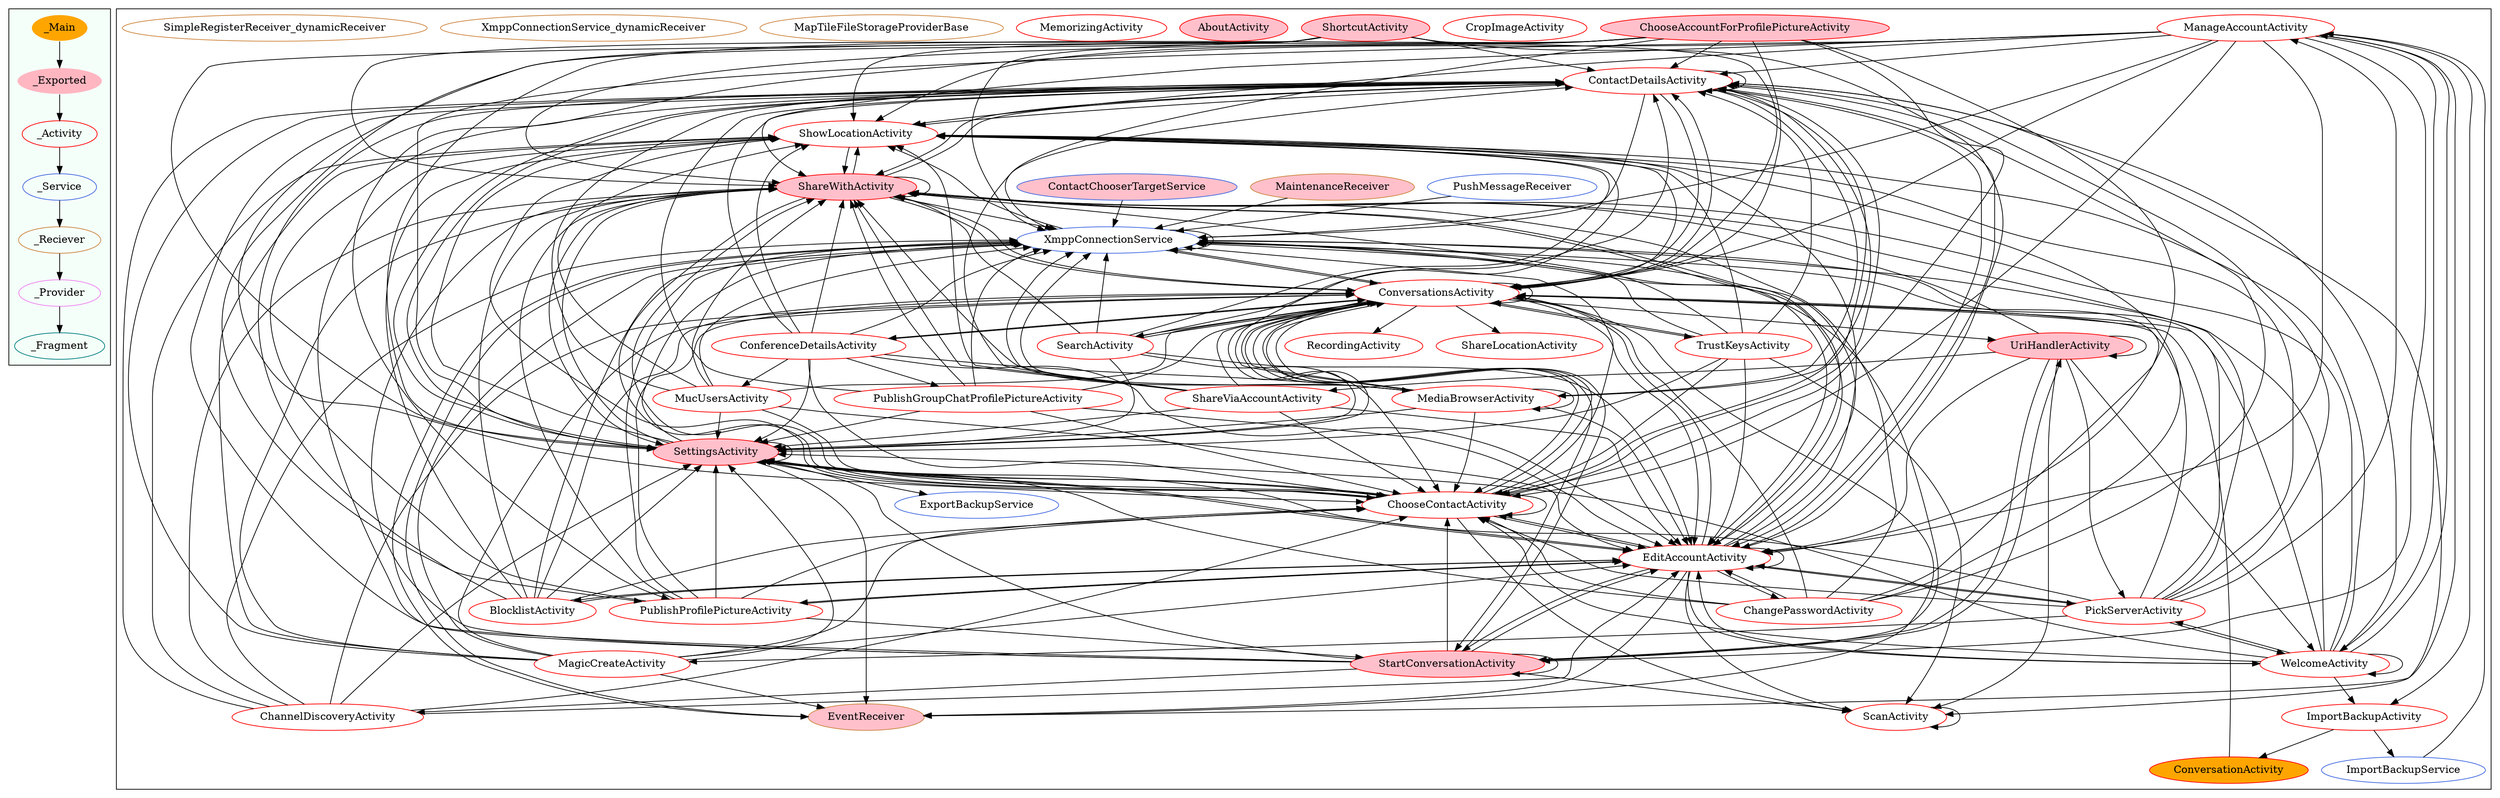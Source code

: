 digraph G {
subgraph cluster_legend{ 
bgcolor=mintcream;
_Activity[color = red];
_Service[color = royalblue];
_Provider[color = violet];
_Reciever[color = peru];
_Fragment[color = teal];
_Main[style=filled, fillcolor=orange, color = mintcream];
_Exported[style=filled, fillcolor=lightpink, color = mintcream];
_Main -> _Exported -> _Activity -> _Service -> _Reciever -> _Provider -> _Fragment; 
}
subgraph cluster_component{ 
ManageAccountActivity[color = red];
ChangePasswordActivity[color = red];
ShareViaAccountActivity[color = red];
ContactDetailsActivity[color = red];
ShortcutActivity[style=filled, fillcolor=pink, color = red];
ShowLocationActivity[color = red];
ChooseContactActivity[color = red];
RecordingActivity[color = red];
ShareWithActivity[style=filled, fillcolor=pink, color = red];
CropImageActivity[color = red];
ConferenceDetailsActivity[color = red];
PickServerActivity[color = red];
ScanActivity[color = red];
ConversationsActivity[color = red];
StartConversationActivity[style=filled, fillcolor=pink, color = red];
ShareLocationActivity[color = red];
ChooseAccountForProfilePictureActivity[style=filled, fillcolor=pink, color = red];
EditAccountActivity[color = red];
ChannelDiscoveryActivity[color = red];
MagicCreateActivity[color = red];
ImportBackupActivity[color = red];
SettingsActivity[style=filled, fillcolor=pink, color = red];
AboutActivity[style=filled, fillcolor=pink, color = red];
MediaBrowserActivity[color = red];
WelcomeActivity[color = red];
MucUsersActivity[color = red];
SearchActivity[color = red];
BlocklistActivity[color = red];
TrustKeysActivity[color = red];
ConversationActivity[style=filled, fillcolor=orange, color = red];
UriHandlerActivity[style=filled, fillcolor=pink, color = red];
PublishProfilePictureActivity[color = red];
PublishGroupChatProfilePictureActivity[color = red];
MemorizingActivity[color = red];
XmppConnectionService[color = royalblue];
ContactChooserTargetService[style=filled, fillcolor=pink, color = royalblue];
PushMessageReceiver[color = royalblue];
ImportBackupService[color = royalblue];
ExportBackupService[color = royalblue];
MapTileFileStorageProviderBase[color = peru];
XmppConnectionService_dynamicReceiver[color = peru];
MaintenanceReceiver[style=filled, fillcolor=pink, color = peru];
SimpleRegisterReceiver_dynamicReceiver[color = peru];
EventReceiver[style=filled, fillcolor=pink, color = peru];
ManageAccountActivity->ShowLocationActivity;
ManageAccountActivity->ConversationsActivity;
ManageAccountActivity->XmppConnectionService;
ManageAccountActivity->EditAccountActivity;
ManageAccountActivity->EventReceiver;
ManageAccountActivity->ContactDetailsActivity;
ManageAccountActivity->ImportBackupActivity;
ManageAccountActivity->SettingsActivity;
ManageAccountActivity->PublishProfilePictureActivity;
ManageAccountActivity->WelcomeActivity;
ManageAccountActivity->ShareWithActivity;
ManageAccountActivity->StartConversationActivity;
ManageAccountActivity->ChooseContactActivity;
ChangePasswordActivity->EditAccountActivity;
ChangePasswordActivity->XmppConnectionService;
ChangePasswordActivity->ConversationsActivity;
ChangePasswordActivity->ShowLocationActivity;
ChangePasswordActivity->ShareWithActivity;
ChangePasswordActivity->SettingsActivity;
ChangePasswordActivity->ChooseContactActivity;
ChangePasswordActivity->ContactDetailsActivity;
ContactDetailsActivity->ShowLocationActivity;
ContactDetailsActivity->XmppConnectionService;
ContactDetailsActivity->ConversationsActivity;
ContactDetailsActivity->EditAccountActivity;
ContactDetailsActivity->ShareWithActivity;
ContactDetailsActivity->ScanActivity;
ContactDetailsActivity->SettingsActivity;
ContactDetailsActivity->ContactDetailsActivity;
ContactDetailsActivity->MediaBrowserActivity;
ContactDetailsActivity->ChooseContactActivity;
ShortcutActivity->XmppConnectionService;
ShortcutActivity->ConversationsActivity;
ShortcutActivity->ShowLocationActivity;
ShortcutActivity->EditAccountActivity;
ShortcutActivity->ContactDetailsActivity;
ShortcutActivity->ShareWithActivity;
ShortcutActivity->ChooseContactActivity;
ShortcutActivity->SettingsActivity;
ShareViaAccountActivity->XmppConnectionService;
ShareViaAccountActivity->ConversationsActivity;
ShareViaAccountActivity->ShowLocationActivity;
ShareViaAccountActivity->EditAccountActivity;
ShareViaAccountActivity->ShareWithActivity;
ShareViaAccountActivity->ContactDetailsActivity;
ShareViaAccountActivity->ChooseContactActivity;
ShareViaAccountActivity->SettingsActivity;
ShowLocationActivity->ShareWithActivity;
ChooseContactActivity->XmppConnectionService;
ChooseContactActivity->ConversationsActivity;
ChooseContactActivity->EditAccountActivity;
ChooseContactActivity->ShowLocationActivity;
ChooseContactActivity->ChooseContactActivity;
ChooseContactActivity->ContactDetailsActivity;
ChooseContactActivity->ScanActivity;
ChooseContactActivity->SettingsActivity;
ChooseContactActivity->ShareWithActivity;
ShareWithActivity->XmppConnectionService;
ShareWithActivity->ConversationsActivity;
ShareWithActivity->ShowLocationActivity;
ShareWithActivity->EditAccountActivity;
ShareWithActivity->ContactDetailsActivity;
ShareWithActivity->ChooseContactActivity;
ShareWithActivity->SettingsActivity;
ShareWithActivity->ShareWithActivity;
ConferenceDetailsActivity->XmppConnectionService;
ConferenceDetailsActivity->ShowLocationActivity;
ConferenceDetailsActivity->ConversationsActivity;
ConferenceDetailsActivity->ContactDetailsActivity;
ConferenceDetailsActivity->EditAccountActivity;
ConferenceDetailsActivity->ChooseContactActivity;
ConferenceDetailsActivity->MucUsersActivity;
ConferenceDetailsActivity->MediaBrowserActivity;
ConferenceDetailsActivity->PublishGroupChatProfilePictureActivity;
ConferenceDetailsActivity->ShareWithActivity;
ConferenceDetailsActivity->SettingsActivity;
EventReceiver->XmppConnectionService;
PickServerActivity->XmppConnectionService;
PickServerActivity->ConversationsActivity;
PickServerActivity->ShowLocationActivity;
PickServerActivity->ManageAccountActivity;
PickServerActivity->EditAccountActivity;
PickServerActivity->ContactDetailsActivity;
PickServerActivity->MagicCreateActivity;
PickServerActivity->ShareWithActivity;
PickServerActivity->SettingsActivity;
PickServerActivity->WelcomeActivity;
PickServerActivity->ChooseContactActivity;
ScanActivity->ScanActivity;
ConversationsActivity->XmppConnectionService;
ConversationsActivity->ConversationsActivity;
ConversationsActivity->EditAccountActivity;
ConversationsActivity->ShowLocationActivity;
ConversationsActivity->ShareLocationActivity;
ConversationsActivity->TrustKeysActivity;
ConversationsActivity->RecordingActivity;
ConversationsActivity->ConferenceDetailsActivity;
ConversationsActivity->SearchActivity;
ConversationsActivity->ContactDetailsActivity;
ConversationsActivity->ChooseContactActivity;
ConversationsActivity->UriHandlerActivity;
ConversationsActivity->ShareWithActivity;
ConversationsActivity->EventReceiver;
ConversationsActivity->SettingsActivity;
ConversationsActivity->StartConversationActivity;
StartConversationActivity->ShowLocationActivity;
StartConversationActivity->XmppConnectionService;
StartConversationActivity->ConversationsActivity;
StartConversationActivity->ChannelDiscoveryActivity;
StartConversationActivity->EditAccountActivity;
StartConversationActivity->ScanActivity;
StartConversationActivity->StartConversationActivity;
StartConversationActivity->ContactDetailsActivity;
StartConversationActivity->UriHandlerActivity;
StartConversationActivity->ShareWithActivity;
StartConversationActivity->ChooseContactActivity;
StartConversationActivity->SettingsActivity;
MaintenanceReceiver->XmppConnectionService;
ImportBackupService->ManageAccountActivity;
ChannelDiscoveryActivity->XmppConnectionService;
ChannelDiscoveryActivity->ConversationsActivity;
ChannelDiscoveryActivity->ShowLocationActivity;
ChannelDiscoveryActivity->EditAccountActivity;
ChannelDiscoveryActivity->ContactDetailsActivity;
ChannelDiscoveryActivity->ShareWithActivity;
ChannelDiscoveryActivity->SettingsActivity;
ChannelDiscoveryActivity->ChooseContactActivity;
EditAccountActivity->XmppConnectionService;
EditAccountActivity->ConversationsActivity;
EditAccountActivity->ShowLocationActivity;
EditAccountActivity->EventReceiver;
EditAccountActivity->StartConversationActivity;
EditAccountActivity->WelcomeActivity;
EditAccountActivity->PublishProfilePictureActivity;
EditAccountActivity->SettingsActivity;
EditAccountActivity->EditAccountActivity;
EditAccountActivity->PickServerActivity;
EditAccountActivity->ChangePasswordActivity;
EditAccountActivity->ShareWithActivity;
EditAccountActivity->ScanActivity;
EditAccountActivity->ContactDetailsActivity;
EditAccountActivity->ChooseContactActivity;
EditAccountActivity->BlocklistActivity;
ChooseAccountForProfilePictureActivity->XmppConnectionService;
ChooseAccountForProfilePictureActivity->ConversationsActivity;
ChooseAccountForProfilePictureActivity->ShowLocationActivity;
ChooseAccountForProfilePictureActivity->PublishProfilePictureActivity;
ChooseAccountForProfilePictureActivity->EditAccountActivity;
ChooseAccountForProfilePictureActivity->ChooseContactActivity;
ChooseAccountForProfilePictureActivity->ContactDetailsActivity;
ChooseAccountForProfilePictureActivity->SettingsActivity;
ChooseAccountForProfilePictureActivity->ShareWithActivity;
MagicCreateActivity->ContactDetailsActivity;
MagicCreateActivity->XmppConnectionService;
MagicCreateActivity->ConversationsActivity;
MagicCreateActivity->ShowLocationActivity;
MagicCreateActivity->EditAccountActivity;
MagicCreateActivity->SettingsActivity;
MagicCreateActivity->EventReceiver;
MagicCreateActivity->ShareWithActivity;
MagicCreateActivity->ChooseContactActivity;
ImportBackupActivity->ImportBackupService;
ImportBackupActivity->ConversationActivity;
PushMessageReceiver->XmppConnectionService;
SettingsActivity->XmppConnectionService;
SettingsActivity->ConversationsActivity;
SettingsActivity->ShowLocationActivity;
SettingsActivity->ExportBackupService;
SettingsActivity->EventReceiver;
SettingsActivity->EditAccountActivity;
SettingsActivity->ContactDetailsActivity;
SettingsActivity->ShareWithActivity;
SettingsActivity->ChooseContactActivity;
SettingsActivity->SettingsActivity;
MediaBrowserActivity->ConversationsActivity;
MediaBrowserActivity->XmppConnectionService;
MediaBrowserActivity->EditAccountActivity;
MediaBrowserActivity->ShowLocationActivity;
MediaBrowserActivity->MediaBrowserActivity;
MediaBrowserActivity->ShareWithActivity;
MediaBrowserActivity->ChooseContactActivity;
MediaBrowserActivity->ContactDetailsActivity;
MediaBrowserActivity->SettingsActivity;
WelcomeActivity->EditAccountActivity;
WelcomeActivity->XmppConnectionService;
WelcomeActivity->ShareWithActivity;
WelcomeActivity->ConversationsActivity;
WelcomeActivity->ShowLocationActivity;
WelcomeActivity->ContactDetailsActivity;
WelcomeActivity->ManageAccountActivity;
WelcomeActivity->WelcomeActivity;
WelcomeActivity->ChooseContactActivity;
WelcomeActivity->PickServerActivity;
WelcomeActivity->SettingsActivity;
WelcomeActivity->ImportBackupActivity;
MucUsersActivity->XmppConnectionService;
MucUsersActivity->ContactDetailsActivity;
MucUsersActivity->ConversationsActivity;
MucUsersActivity->ShowLocationActivity;
MucUsersActivity->ShareWithActivity;
MucUsersActivity->ChooseContactActivity;
MucUsersActivity->EditAccountActivity;
MucUsersActivity->SettingsActivity;
XmppConnectionService->XmppConnectionService;
XmppConnectionService->ConversationsActivity;
XmppConnectionService->ShowLocationActivity;
XmppConnectionService->EditAccountActivity;
XmppConnectionService->EventReceiver;
SearchActivity->XmppConnectionService;
SearchActivity->ShowLocationActivity;
SearchActivity->ConversationsActivity;
SearchActivity->ChooseContactActivity;
SearchActivity->EditAccountActivity;
SearchActivity->ShareWithActivity;
SearchActivity->SettingsActivity;
SearchActivity->ContactDetailsActivity;
ContactChooserTargetService->XmppConnectionService;
BlocklistActivity->ShowLocationActivity;
BlocklistActivity->XmppConnectionService;
BlocklistActivity->ConversationsActivity;
BlocklistActivity->ContactDetailsActivity;
BlocklistActivity->SettingsActivity;
BlocklistActivity->EditAccountActivity;
BlocklistActivity->ShareWithActivity;
BlocklistActivity->ChooseContactActivity;
TrustKeysActivity->XmppConnectionService;
TrustKeysActivity->ConversationsActivity;
TrustKeysActivity->SettingsActivity;
TrustKeysActivity->ShowLocationActivity;
TrustKeysActivity->EditAccountActivity;
TrustKeysActivity->ContactDetailsActivity;
TrustKeysActivity->ChooseContactActivity;
TrustKeysActivity->ScanActivity;
TrustKeysActivity->ShareWithActivity;
ConversationActivity->ConversationsActivity;
UriHandlerActivity->StartConversationActivity;
UriHandlerActivity->PickServerActivity;
UriHandlerActivity->WelcomeActivity;
UriHandlerActivity->EditAccountActivity;
UriHandlerActivity->ShareViaAccountActivity;
UriHandlerActivity->ShareWithActivity;
UriHandlerActivity->ScanActivity;
UriHandlerActivity->UriHandlerActivity;
PublishGroupChatProfilePictureActivity->XmppConnectionService;
PublishGroupChatProfilePictureActivity->ConversationsActivity;
PublishGroupChatProfilePictureActivity->EditAccountActivity;
PublishGroupChatProfilePictureActivity->SettingsActivity;
PublishGroupChatProfilePictureActivity->ContactDetailsActivity;
PublishGroupChatProfilePictureActivity->ChooseContactActivity;
PublishGroupChatProfilePictureActivity->ShareWithActivity;
PublishProfilePictureActivity->EditAccountActivity;
PublishProfilePictureActivity->ContactDetailsActivity;
PublishProfilePictureActivity->ChooseContactActivity;
PublishProfilePictureActivity->XmppConnectionService;
PublishProfilePictureActivity->SettingsActivity;
PublishProfilePictureActivity->StartConversationActivity;
PublishProfilePictureActivity->ShareWithActivity;
PublishProfilePictureActivity->ConversationsActivity;
}
}
